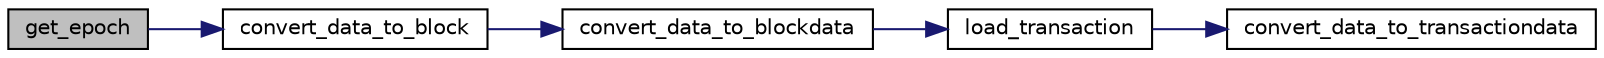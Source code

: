 digraph "get_epoch"
{
 // LATEX_PDF_SIZE
  edge [fontname="Helvetica",fontsize="10",labelfontname="Helvetica",labelfontsize="10"];
  node [fontname="Helvetica",fontsize="10",shape=record];
  rankdir="LR";
  Node1 [label="get_epoch",height=0.2,width=0.4,color="black", fillcolor="grey75", style="filled", fontcolor="black",tooltip="Get the epoch object."];
  Node1 -> Node2 [color="midnightblue",fontsize="10",style="solid",fontname="Helvetica"];
  Node2 [label="convert_data_to_block",height=0.2,width=0.4,color="black", fillcolor="white", style="filled",URL="$block_8c.html#ada1355f8610cc450d7c8f662dc6a7aef",tooltip="Convert serialized data to Block*."];
  Node2 -> Node3 [color="midnightblue",fontsize="10",style="solid",fontname="Helvetica"];
  Node3 [label="convert_data_to_blockdata",height=0.2,width=0.4,color="black", fillcolor="white", style="filled",URL="$block_8c.html#afcda50ce8deb3b381aeb5b88689f919f",tooltip=" "];
  Node3 -> Node4 [color="midnightblue",fontsize="10",style="solid",fontname="Helvetica"];
  Node4 [label="load_transaction",height=0.2,width=0.4,color="black", fillcolor="white", style="filled",URL="$transaction_8h.html#a4f4e33641ff7466e848182ce420827b6",tooltip="Load a serialized Transaction* structure."];
  Node4 -> Node5 [color="midnightblue",fontsize="10",style="solid",fontname="Helvetica"];
  Node5 [label="convert_data_to_transactiondata",height=0.2,width=0.4,color="black", fillcolor="white", style="filled",URL="$transaction_8c.html#a8649ee7d98b5b34c64efa31e274f2534",tooltip="Convert serialized TransactionData* to TransactionData*."];
}
